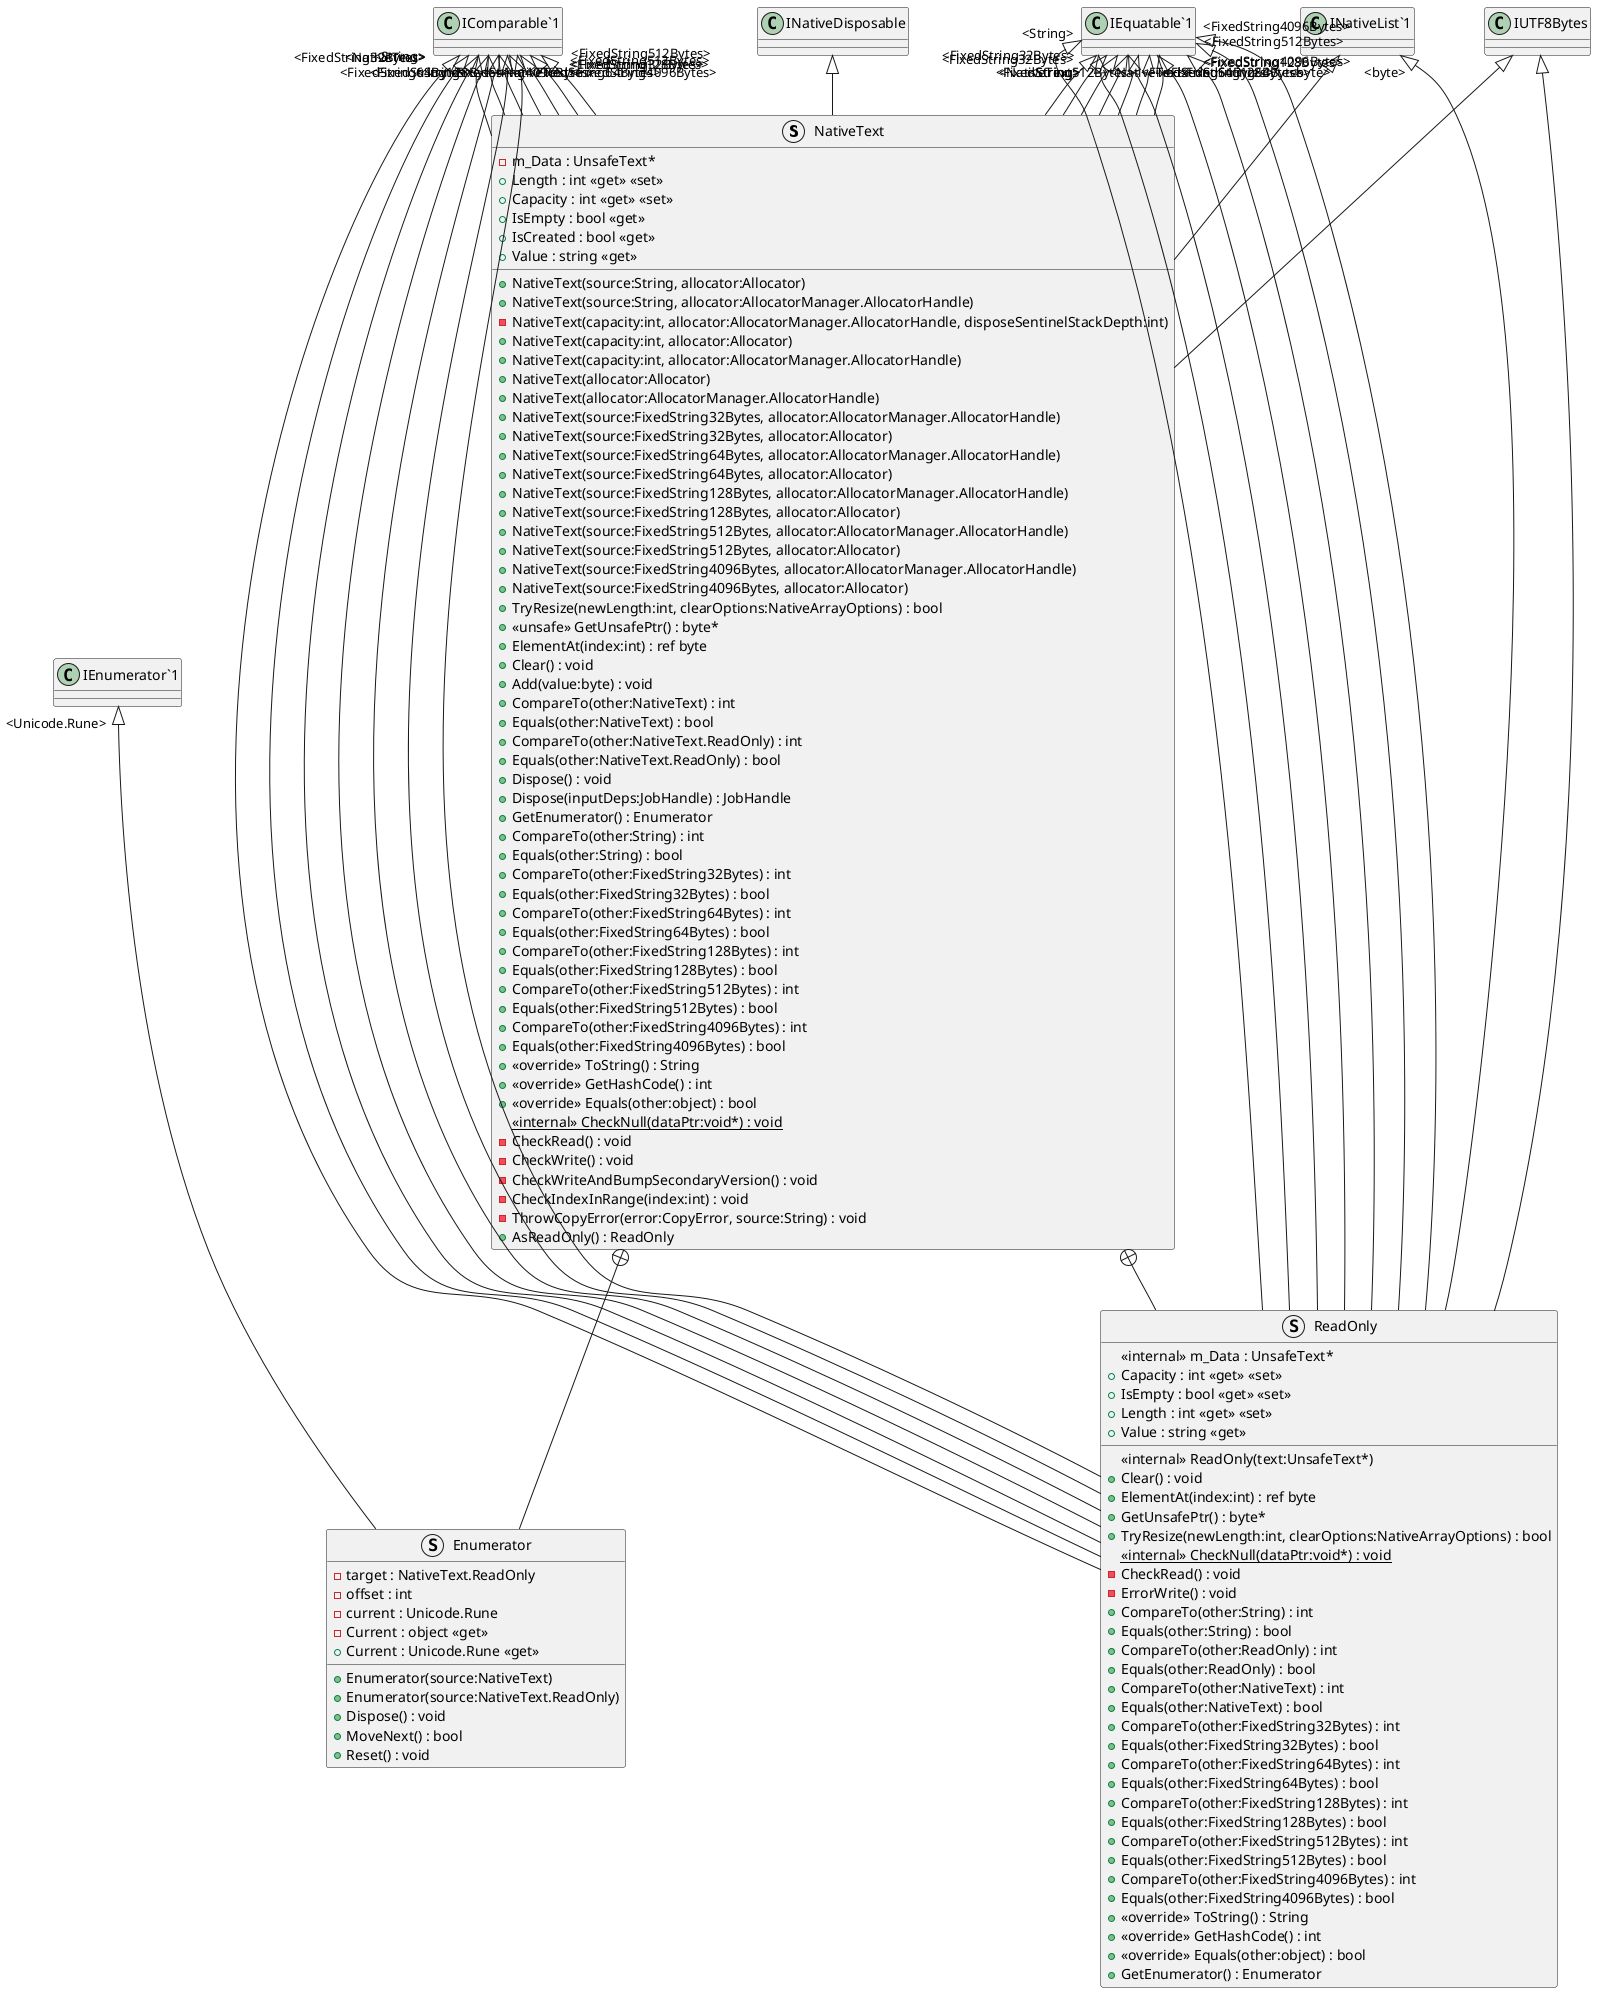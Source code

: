 @startuml
struct NativeText {
    - m_Data : UnsafeText*
    + NativeText(source:String, allocator:Allocator)
    + NativeText(source:String, allocator:AllocatorManager.AllocatorHandle)
    - NativeText(capacity:int, allocator:AllocatorManager.AllocatorHandle, disposeSentinelStackDepth:int)
    + NativeText(capacity:int, allocator:Allocator)
    + NativeText(capacity:int, allocator:AllocatorManager.AllocatorHandle)
    + NativeText(allocator:Allocator)
    + NativeText(allocator:AllocatorManager.AllocatorHandle)
    + NativeText(source:FixedString32Bytes, allocator:AllocatorManager.AllocatorHandle)
    + NativeText(source:FixedString32Bytes, allocator:Allocator)
    + NativeText(source:FixedString64Bytes, allocator:AllocatorManager.AllocatorHandle)
    + NativeText(source:FixedString64Bytes, allocator:Allocator)
    + NativeText(source:FixedString128Bytes, allocator:AllocatorManager.AllocatorHandle)
    + NativeText(source:FixedString128Bytes, allocator:Allocator)
    + NativeText(source:FixedString512Bytes, allocator:AllocatorManager.AllocatorHandle)
    + NativeText(source:FixedString512Bytes, allocator:Allocator)
    + NativeText(source:FixedString4096Bytes, allocator:AllocatorManager.AllocatorHandle)
    + NativeText(source:FixedString4096Bytes, allocator:Allocator)
    + Length : int <<get>> <<set>>
    + Capacity : int <<get>> <<set>>
    + TryResize(newLength:int, clearOptions:NativeArrayOptions) : bool
    + IsEmpty : bool <<get>>
    + IsCreated : bool <<get>>
    + <<unsafe>> GetUnsafePtr() : byte*
    + ElementAt(index:int) : ref byte
    + Clear() : void
    + Add(value:byte) : void
    + CompareTo(other:NativeText) : int
    + Equals(other:NativeText) : bool
    + CompareTo(other:NativeText.ReadOnly) : int
    + Equals(other:NativeText.ReadOnly) : bool
    + Dispose() : void
    + Dispose(inputDeps:JobHandle) : JobHandle
    + Value : string <<get>>
    + GetEnumerator() : Enumerator
    + CompareTo(other:String) : int
    + Equals(other:String) : bool
    + CompareTo(other:FixedString32Bytes) : int
    + Equals(other:FixedString32Bytes) : bool
    + CompareTo(other:FixedString64Bytes) : int
    + Equals(other:FixedString64Bytes) : bool
    + CompareTo(other:FixedString128Bytes) : int
    + Equals(other:FixedString128Bytes) : bool
    + CompareTo(other:FixedString512Bytes) : int
    + Equals(other:FixedString512Bytes) : bool
    + CompareTo(other:FixedString4096Bytes) : int
    + Equals(other:FixedString4096Bytes) : bool
    + <<override>> ToString() : String
    + <<override>> GetHashCode() : int
    + <<override>> Equals(other:object) : bool
    <<internal>> {static} CheckNull(dataPtr:void*) : void
    - CheckRead() : void
    - CheckWrite() : void
    - CheckWriteAndBumpSecondaryVersion() : void
    - CheckIndexInRange(index:int) : void
    - ThrowCopyError(error:CopyError, source:String) : void
    + AsReadOnly() : ReadOnly
}
struct Enumerator {
    - target : NativeText.ReadOnly
    - offset : int
    - current : Unicode.Rune
    + Enumerator(source:NativeText)
    + Enumerator(source:NativeText.ReadOnly)
    + Dispose() : void
    + MoveNext() : bool
    + Reset() : void
    - Current : object <<get>>
    + Current : Unicode.Rune <<get>>
}
struct ReadOnly {
    <<internal>> m_Data : UnsafeText*
    <<internal>> ReadOnly(text:UnsafeText*)
    + Capacity : int <<get>> <<set>>
    + IsEmpty : bool <<get>> <<set>>
    + Length : int <<get>> <<set>>
    + Clear() : void
    + ElementAt(index:int) : ref byte
    + GetUnsafePtr() : byte*
    + TryResize(newLength:int, clearOptions:NativeArrayOptions) : bool
    <<internal>> {static} CheckNull(dataPtr:void*) : void
    - CheckRead() : void
    - ErrorWrite() : void
    + CompareTo(other:String) : int
    + Equals(other:String) : bool
    + CompareTo(other:ReadOnly) : int
    + Equals(other:ReadOnly) : bool
    + CompareTo(other:NativeText) : int
    + Equals(other:NativeText) : bool
    + CompareTo(other:FixedString32Bytes) : int
    + Equals(other:FixedString32Bytes) : bool
    + CompareTo(other:FixedString64Bytes) : int
    + Equals(other:FixedString64Bytes) : bool
    + CompareTo(other:FixedString128Bytes) : int
    + Equals(other:FixedString128Bytes) : bool
    + CompareTo(other:FixedString512Bytes) : int
    + Equals(other:FixedString512Bytes) : bool
    + CompareTo(other:FixedString4096Bytes) : int
    + Equals(other:FixedString4096Bytes) : bool
    + <<override>> ToString() : String
    + <<override>> GetHashCode() : int
    + <<override>> Equals(other:object) : bool
    + Value : string <<get>>
    + GetEnumerator() : Enumerator
}
"INativeList`1" "<byte>" <|-- NativeText
INativeDisposable <|-- NativeText
IUTF8Bytes <|-- NativeText
"IComparable`1" "<String>" <|-- NativeText
"IEquatable`1" "<String>" <|-- NativeText
"IComparable`1" "<NativeText>" <|-- NativeText
"IEquatable`1" "<NativeText>" <|-- NativeText
"IComparable`1" "<FixedString32Bytes>" <|-- NativeText
"IEquatable`1" "<FixedString32Bytes>" <|-- NativeText
"IComparable`1" "<FixedString64Bytes>" <|-- NativeText
"IEquatable`1" "<FixedString64Bytes>" <|-- NativeText
"IComparable`1" "<FixedString128Bytes>" <|-- NativeText
"IEquatable`1" "<FixedString128Bytes>" <|-- NativeText
"IComparable`1" "<FixedString512Bytes>" <|-- NativeText
"IEquatable`1" "<FixedString512Bytes>" <|-- NativeText
"IComparable`1" "<FixedString4096Bytes>" <|-- NativeText
"IEquatable`1" "<FixedString4096Bytes>" <|-- NativeText
NativeText +-- Enumerator
"IEnumerator`1" "<Unicode.Rune>" <|-- Enumerator
NativeText +-- ReadOnly
"INativeList`1" "<byte>" <|-- ReadOnly
IUTF8Bytes <|-- ReadOnly
"IComparable`1" "<String>" <|-- ReadOnly
"IEquatable`1" "<String>" <|-- ReadOnly
"IComparable`1" "<NativeText>" <|-- ReadOnly
"IEquatable`1" "<NativeText>" <|-- ReadOnly
"IComparable`1" "<FixedString32Bytes>" <|-- ReadOnly
"IEquatable`1" "<FixedString32Bytes>" <|-- ReadOnly
"IComparable`1" "<FixedString64Bytes>" <|-- ReadOnly
"IEquatable`1" "<FixedString64Bytes>" <|-- ReadOnly
"IComparable`1" "<FixedString128Bytes>" <|-- ReadOnly
"IEquatable`1" "<FixedString128Bytes>" <|-- ReadOnly
"IComparable`1" "<FixedString512Bytes>" <|-- ReadOnly
"IEquatable`1" "<FixedString512Bytes>" <|-- ReadOnly
"IComparable`1" "<FixedString4096Bytes>" <|-- ReadOnly
"IEquatable`1" "<FixedString4096Bytes>" <|-- ReadOnly
@enduml

